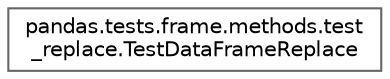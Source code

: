digraph "Graphical Class Hierarchy"
{
 // LATEX_PDF_SIZE
  bgcolor="transparent";
  edge [fontname=Helvetica,fontsize=10,labelfontname=Helvetica,labelfontsize=10];
  node [fontname=Helvetica,fontsize=10,shape=box,height=0.2,width=0.4];
  rankdir="LR";
  Node0 [id="Node000000",label="pandas.tests.frame.methods.test\l_replace.TestDataFrameReplace",height=0.2,width=0.4,color="grey40", fillcolor="white", style="filled",URL="$d7/d46/classpandas_1_1tests_1_1frame_1_1methods_1_1test__replace_1_1TestDataFrameReplace.html",tooltip=" "];
}
